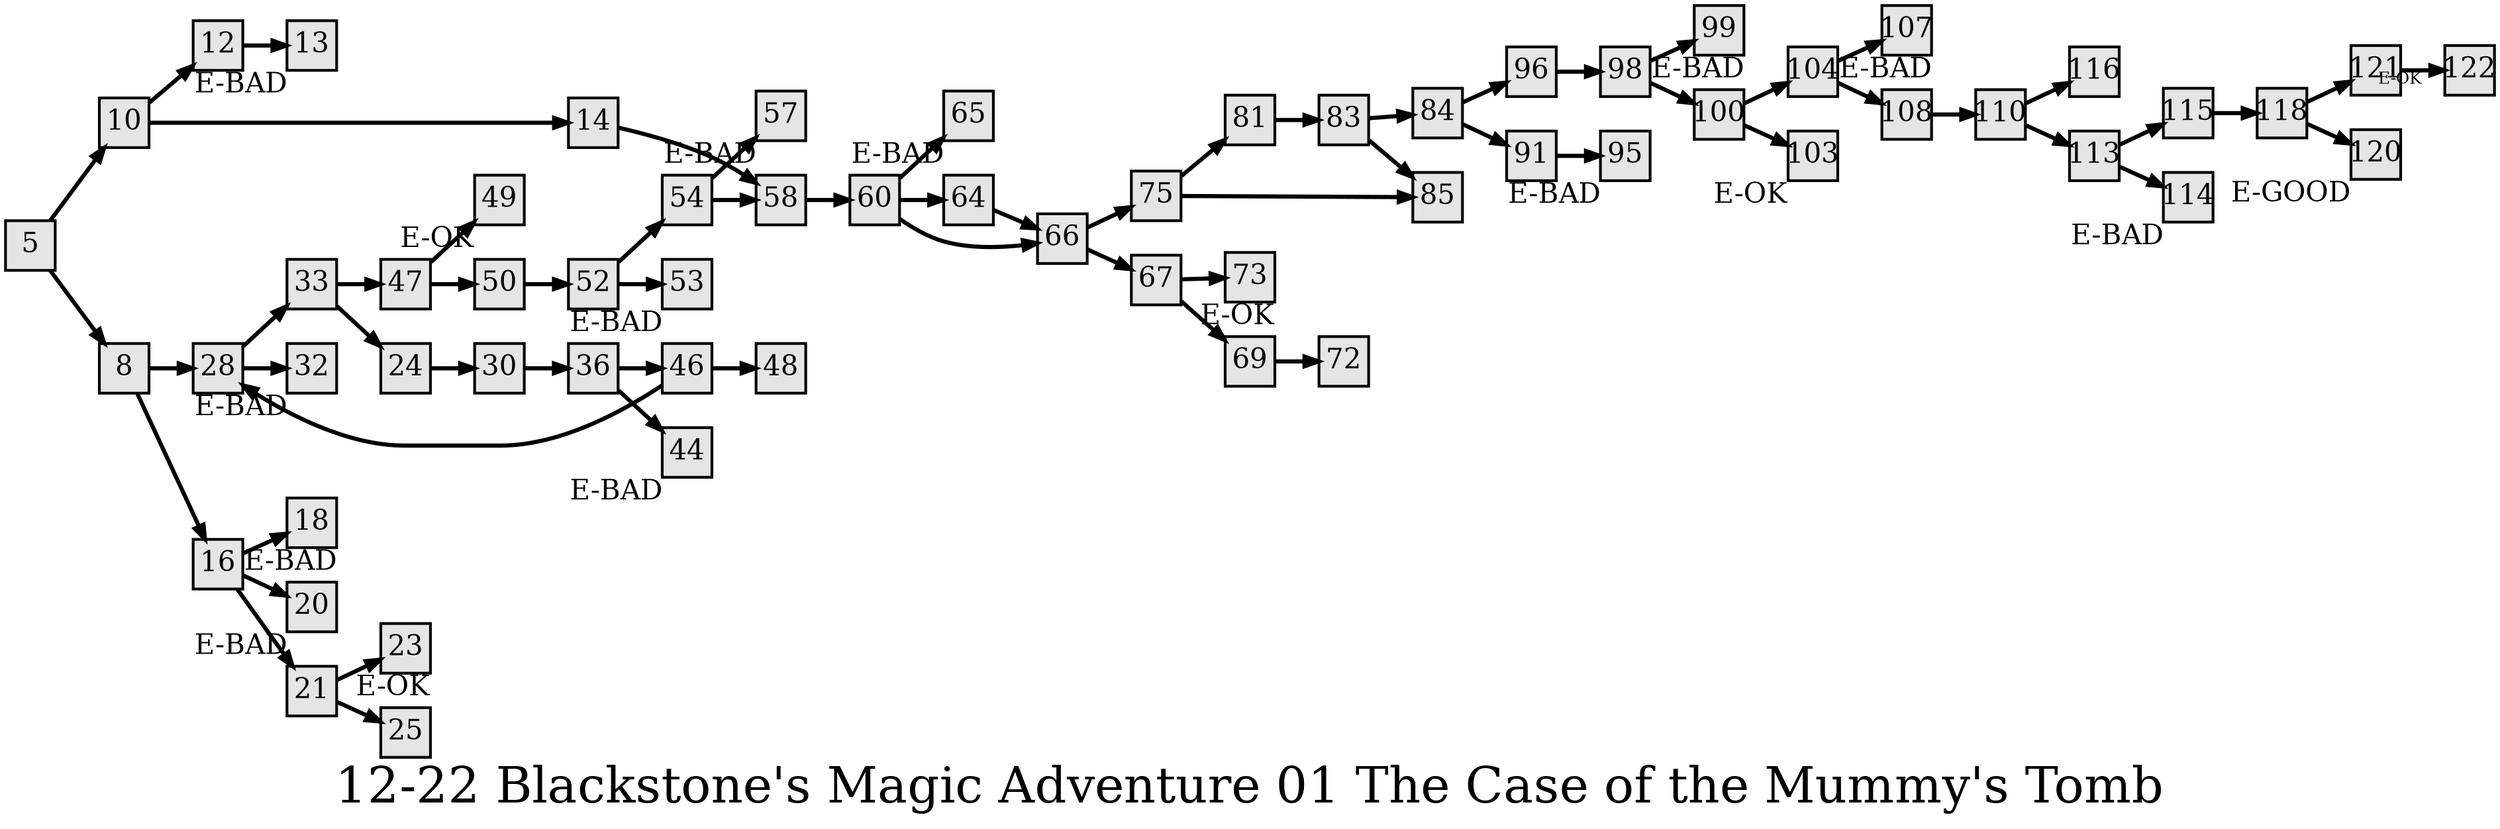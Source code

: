 digraph g{
  graph [ label="12-22 Blackstone's Magic Adventure 01 The Case of the Mummy's Tomb" rankdir=LR, ordering=out, fontsize=36, nodesep="0.35", ranksep="0.45"];
  node  [shape=rect, penwidth=2, fontsize=20, style=filled, fillcolor=grey90, margin="0,0", labelfloat=true, regular=true, fixedsize=true];
  edge  [labelfloat=true, penwidth=3, fontsize=12];
  // ---;
  // group  : Katz;
  // id     :;
  // gbid   :;
  // series :;
  // title  :;
  // author :;
  // credit:;
  // - name : Juliet Way-Henthorne;
  // role : encoder;
  // date : 2017-09-07;
  // - name : Jeremy Douglass;
  // role : editor;
  // date : 2017-10-19;
  // render:;
  // - name   : ?;
  // styles : ?;
  // engine : dot;
  // comment: >;
  
  // ---;
  
  // From | To | Label;
  
  5 -> 10;
  5 -> 8;
  8 -> 28;
  8 -> 16;
  10 -> 12;
  10 -> 14;
  12 -> 13;
  13	[ xlabel="E-BAD" ];	// MAGIC
  14 -> 58;
  16 -> 18;
  16 -> 20;
  16 -> 21;
  18	[ xlabel="E-BAD" ];	// CREATURE
  20	[ xlabel="E-BAD" ];
  21 -> 23;
  21 -> 25;
  23	[ xlabel="E-OK" ];
  24 -> 30;
  28 -> 33;
  28 -> 32;
  30 -> 36;
  32	[ xlabel="E-BAD" ];
  33 -> 47;
  33 -> 24;
  36 -> 46;
  36 -> 44;
  44	[ xlabel="E-BAD" ];	// MAGIC
  46 -> 28;
  46 -> 48;
  47 -> 49;
  47 -> 50;
  49	[ xlabel="E-OK" ];
  50 -> 52;
  52 -> 54;
  52 -> 53;
  53	[ xlabel="E-BAD" ];
  54 -> 57;
  54 -> 58;
  57	[ xlabel="E-BAD" ];
  58 -> 60;
  60 -> 65;
  60 -> 64;
  60 -> 66;
  64 -> 66;
  65	[ xlabel="E-BAD" ];
  66 -> 75;
  66 -> 67;
  67 -> 73;
  67 -> 69;
  69 -> 72;
  73	[ xlabel="E-OK" ];
  75 -> 81;
  75 -> 85;
  81 -> 83;
  83 -> 84;
  83 -> 85;
  84 -> 96;
  84 -> 91;
  91 -> 95;
  95	[ xlabel="E-BAD" ];
  96 -> 98;
  98 -> 99;
  98 -> 100;
  99	[ xlabel="E-BAD" ];
  100 -> 104;
  100 -> 103;
  103	[ xlabel="E-OK" ];
  104 -> 107;
  104 -> 108;
  107	[ xlabel="E-BAD" ];
  108 -> 110;
  110 -> 116;
  110 -> 113;
  113 -> 115;
  113 -> 114;
  114	[ xlabel="E-BAD" ];
  115 -> 118;
  118 -> 121;
  118 -> 120;
  120	[ xlabel="E-GOOD" ];
  121 -> 122	[ xlabel="E-OK" ];
}

